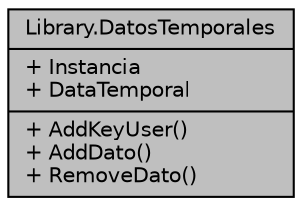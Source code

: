 digraph "Library.DatosTemporales"
{
 // INTERACTIVE_SVG=YES
 // LATEX_PDF_SIZE
  edge [fontname="Helvetica",fontsize="10",labelfontname="Helvetica",labelfontsize="10"];
  node [fontname="Helvetica",fontsize="10",shape=record];
  Node1 [label="{Library.DatosTemporales\n|+ Instancia\l+ DataTemporal\l|+ AddKeyUser()\l+ AddDato()\l+ RemoveDato()\l}",height=0.2,width=0.4,color="black", fillcolor="grey75", style="filled", fontcolor="black",tooltip="Datos temporales del usuario."];
}
